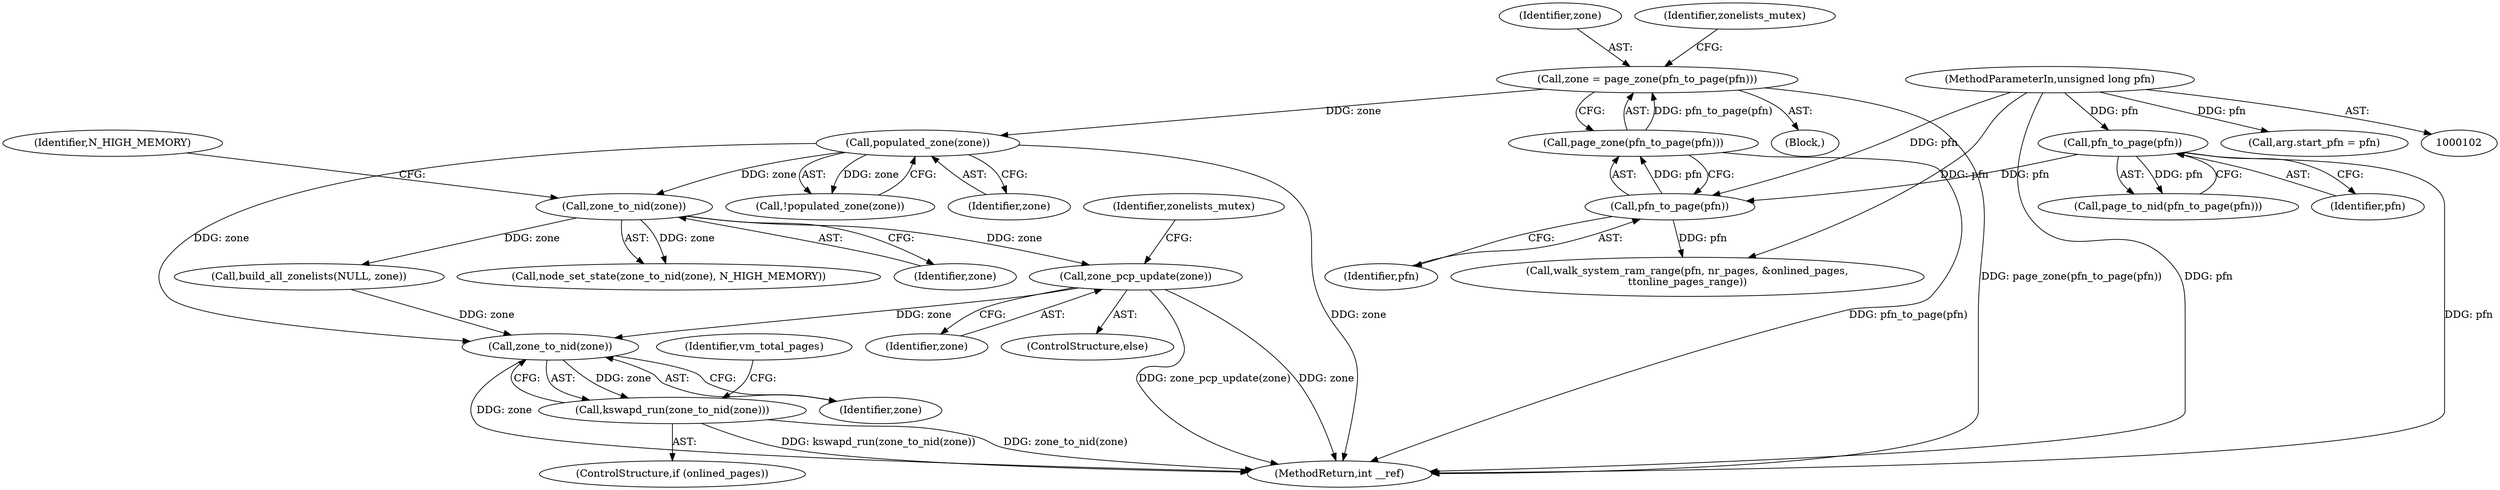 digraph "0_linux_08dff7b7d629807dbb1f398c68dd9cd58dd657a1@API" {
"1000231" [label="(Call,zone_pcp_update(zone))"];
"1000222" [label="(Call,zone_to_nid(zone))"];
"1000180" [label="(Call,populated_zone(zone))"];
"1000170" [label="(Call,zone = page_zone(pfn_to_page(pfn)))"];
"1000172" [label="(Call,page_zone(pfn_to_page(pfn)))"];
"1000173" [label="(Call,pfn_to_page(pfn))"];
"1000138" [label="(Call,pfn_to_page(pfn))"];
"1000103" [label="(MethodParameterIn,unsigned long pfn)"];
"1000240" [label="(Call,zone_to_nid(zone))"];
"1000239" [label="(Call,kswapd_run(zone_to_nid(zone)))"];
"1000255" [label="(MethodReturn,int __ref)"];
"1000170" [label="(Call,zone = page_zone(pfn_to_page(pfn)))"];
"1000232" [label="(Identifier,zone)"];
"1000139" [label="(Identifier,pfn)"];
"1000119" [label="(Call,arg.start_pfn = pfn)"];
"1000243" [label="(Identifier,vm_total_pages)"];
"1000235" [label="(Identifier,zonelists_mutex)"];
"1000172" [label="(Call,page_zone(pfn_to_page(pfn)))"];
"1000105" [label="(Block,)"];
"1000230" [label="(ControlStructure,else)"];
"1000224" [label="(Identifier,N_HIGH_MEMORY)"];
"1000103" [label="(MethodParameterIn,unsigned long pfn)"];
"1000180" [label="(Call,populated_zone(zone))"];
"1000171" [label="(Identifier,zone)"];
"1000173" [label="(Call,pfn_to_page(pfn))"];
"1000240" [label="(Call,zone_to_nid(zone))"];
"1000241" [label="(Identifier,zone)"];
"1000237" [label="(ControlStructure,if (onlined_pages))"];
"1000174" [label="(Identifier,pfn)"];
"1000181" [label="(Identifier,zone)"];
"1000222" [label="(Call,zone_to_nid(zone))"];
"1000187" [label="(Call,walk_system_ram_range(pfn, nr_pages, &onlined_pages,\n\t\tonline_pages_range))"];
"1000227" [label="(Call,build_all_zonelists(NULL, zone))"];
"1000223" [label="(Identifier,zone)"];
"1000177" [label="(Identifier,zonelists_mutex)"];
"1000231" [label="(Call,zone_pcp_update(zone))"];
"1000138" [label="(Call,pfn_to_page(pfn))"];
"1000179" [label="(Call,!populated_zone(zone))"];
"1000137" [label="(Call,page_to_nid(pfn_to_page(pfn)))"];
"1000239" [label="(Call,kswapd_run(zone_to_nid(zone)))"];
"1000221" [label="(Call,node_set_state(zone_to_nid(zone), N_HIGH_MEMORY))"];
"1000231" -> "1000230"  [label="AST: "];
"1000231" -> "1000232"  [label="CFG: "];
"1000232" -> "1000231"  [label="AST: "];
"1000235" -> "1000231"  [label="CFG: "];
"1000231" -> "1000255"  [label="DDG: zone_pcp_update(zone)"];
"1000231" -> "1000255"  [label="DDG: zone"];
"1000222" -> "1000231"  [label="DDG: zone"];
"1000231" -> "1000240"  [label="DDG: zone"];
"1000222" -> "1000221"  [label="AST: "];
"1000222" -> "1000223"  [label="CFG: "];
"1000223" -> "1000222"  [label="AST: "];
"1000224" -> "1000222"  [label="CFG: "];
"1000222" -> "1000221"  [label="DDG: zone"];
"1000180" -> "1000222"  [label="DDG: zone"];
"1000222" -> "1000227"  [label="DDG: zone"];
"1000180" -> "1000179"  [label="AST: "];
"1000180" -> "1000181"  [label="CFG: "];
"1000181" -> "1000180"  [label="AST: "];
"1000179" -> "1000180"  [label="CFG: "];
"1000180" -> "1000255"  [label="DDG: zone"];
"1000180" -> "1000179"  [label="DDG: zone"];
"1000170" -> "1000180"  [label="DDG: zone"];
"1000180" -> "1000240"  [label="DDG: zone"];
"1000170" -> "1000105"  [label="AST: "];
"1000170" -> "1000172"  [label="CFG: "];
"1000171" -> "1000170"  [label="AST: "];
"1000172" -> "1000170"  [label="AST: "];
"1000177" -> "1000170"  [label="CFG: "];
"1000170" -> "1000255"  [label="DDG: page_zone(pfn_to_page(pfn))"];
"1000172" -> "1000170"  [label="DDG: pfn_to_page(pfn)"];
"1000172" -> "1000173"  [label="CFG: "];
"1000173" -> "1000172"  [label="AST: "];
"1000172" -> "1000255"  [label="DDG: pfn_to_page(pfn)"];
"1000173" -> "1000172"  [label="DDG: pfn"];
"1000173" -> "1000174"  [label="CFG: "];
"1000174" -> "1000173"  [label="AST: "];
"1000138" -> "1000173"  [label="DDG: pfn"];
"1000103" -> "1000173"  [label="DDG: pfn"];
"1000173" -> "1000187"  [label="DDG: pfn"];
"1000138" -> "1000137"  [label="AST: "];
"1000138" -> "1000139"  [label="CFG: "];
"1000139" -> "1000138"  [label="AST: "];
"1000137" -> "1000138"  [label="CFG: "];
"1000138" -> "1000255"  [label="DDG: pfn"];
"1000138" -> "1000137"  [label="DDG: pfn"];
"1000103" -> "1000138"  [label="DDG: pfn"];
"1000103" -> "1000102"  [label="AST: "];
"1000103" -> "1000255"  [label="DDG: pfn"];
"1000103" -> "1000119"  [label="DDG: pfn"];
"1000103" -> "1000187"  [label="DDG: pfn"];
"1000240" -> "1000239"  [label="AST: "];
"1000240" -> "1000241"  [label="CFG: "];
"1000241" -> "1000240"  [label="AST: "];
"1000239" -> "1000240"  [label="CFG: "];
"1000240" -> "1000255"  [label="DDG: zone"];
"1000240" -> "1000239"  [label="DDG: zone"];
"1000227" -> "1000240"  [label="DDG: zone"];
"1000239" -> "1000237"  [label="AST: "];
"1000243" -> "1000239"  [label="CFG: "];
"1000239" -> "1000255"  [label="DDG: kswapd_run(zone_to_nid(zone))"];
"1000239" -> "1000255"  [label="DDG: zone_to_nid(zone)"];
}
